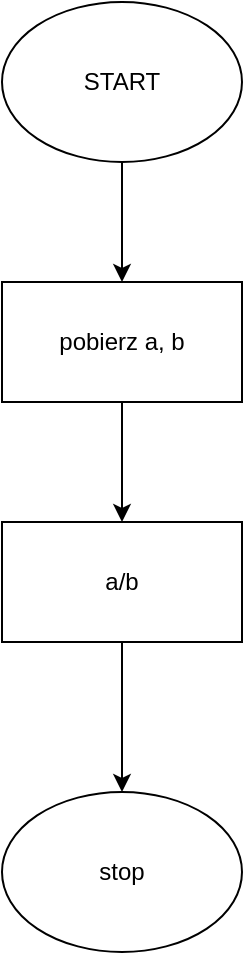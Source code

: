 <mxfile version="20.8.23" type="github">
  <diagram name="Strona-1" id="Zb6Yt-BWExvPNNUcw9IA">
    <mxGraphModel dx="1617" dy="796" grid="1" gridSize="10" guides="1" tooltips="1" connect="1" arrows="1" fold="1" page="1" pageScale="1" pageWidth="827" pageHeight="1169" math="0" shadow="0">
      <root>
        <mxCell id="0" />
        <mxCell id="1" parent="0" />
        <mxCell id="MhEsZ3Wpsa6gqBNAloqw-2" value="START&lt;br&gt;" style="ellipse;whiteSpace=wrap;html=1;" vertex="1" parent="1">
          <mxGeometry x="210" y="190" width="120" height="80" as="geometry" />
        </mxCell>
        <mxCell id="MhEsZ3Wpsa6gqBNAloqw-3" value="" style="endArrow=classic;html=1;rounded=0;" edge="1" parent="1" source="MhEsZ3Wpsa6gqBNAloqw-2">
          <mxGeometry width="50" height="50" relative="1" as="geometry">
            <mxPoint x="270" y="310" as="sourcePoint" />
            <mxPoint x="270" y="330" as="targetPoint" />
          </mxGeometry>
        </mxCell>
        <mxCell id="MhEsZ3Wpsa6gqBNAloqw-4" value="pobierz a, b" style="rounded=0;whiteSpace=wrap;html=1;" vertex="1" parent="1">
          <mxGeometry x="210" y="330" width="120" height="60" as="geometry" />
        </mxCell>
        <mxCell id="MhEsZ3Wpsa6gqBNAloqw-5" value="" style="endArrow=classic;html=1;rounded=0;" edge="1" parent="1" source="MhEsZ3Wpsa6gqBNAloqw-4">
          <mxGeometry width="50" height="50" relative="1" as="geometry">
            <mxPoint x="250" y="430" as="sourcePoint" />
            <mxPoint x="270" y="450" as="targetPoint" />
          </mxGeometry>
        </mxCell>
        <mxCell id="MhEsZ3Wpsa6gqBNAloqw-6" value="a/b" style="rounded=0;whiteSpace=wrap;html=1;" vertex="1" parent="1">
          <mxGeometry x="210" y="450" width="120" height="60" as="geometry" />
        </mxCell>
        <mxCell id="MhEsZ3Wpsa6gqBNAloqw-7" value="stop" style="ellipse;whiteSpace=wrap;html=1;" vertex="1" parent="1">
          <mxGeometry x="210" y="585" width="120" height="80" as="geometry" />
        </mxCell>
        <mxCell id="MhEsZ3Wpsa6gqBNAloqw-8" value="" style="endArrow=classic;html=1;rounded=0;entryX=0.5;entryY=0;entryDx=0;entryDy=0;exitX=0.5;exitY=1;exitDx=0;exitDy=0;" edge="1" parent="1" source="MhEsZ3Wpsa6gqBNAloqw-6" target="MhEsZ3Wpsa6gqBNAloqw-7">
          <mxGeometry width="50" height="50" relative="1" as="geometry">
            <mxPoint x="260" y="560" as="sourcePoint" />
            <mxPoint x="310" y="510" as="targetPoint" />
          </mxGeometry>
        </mxCell>
      </root>
    </mxGraphModel>
  </diagram>
</mxfile>

